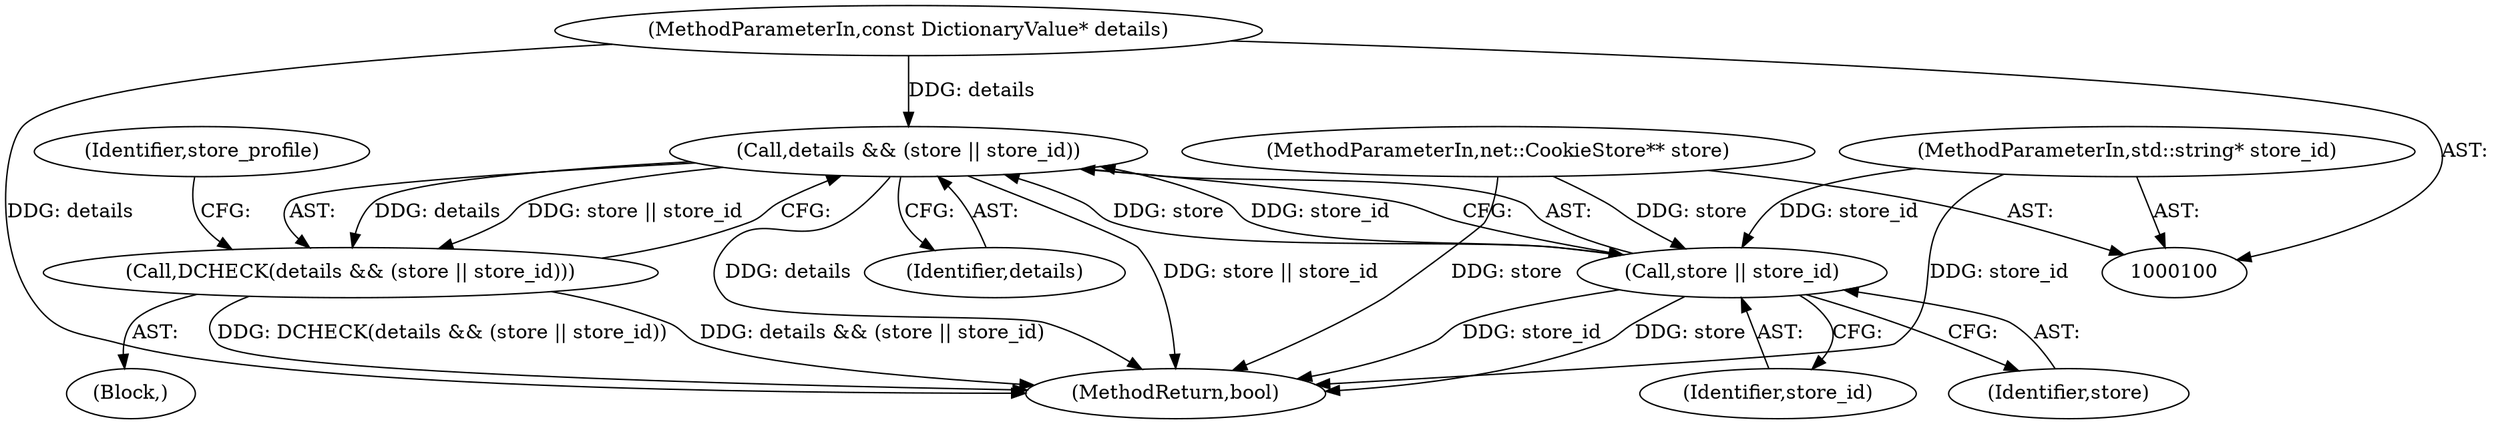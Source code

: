 digraph "0_Chrome_b7e899141194fa27d55a990e38ae8bdcc5183a90@pointer" {
"1000106" [label="(Call,details && (store || store_id))"];
"1000101" [label="(MethodParameterIn,const DictionaryValue* details)"];
"1000108" [label="(Call,store || store_id)"];
"1000102" [label="(MethodParameterIn,net::CookieStore** store)"];
"1000103" [label="(MethodParameterIn,std::string* store_id)"];
"1000105" [label="(Call,DCHECK(details && (store || store_id)))"];
"1000104" [label="(Block,)"];
"1000107" [label="(Identifier,details)"];
"1000109" [label="(Identifier,store)"];
"1000110" [label="(Identifier,store_id)"];
"1000105" [label="(Call,DCHECK(details && (store || store_id)))"];
"1000113" [label="(Identifier,store_profile)"];
"1000103" [label="(MethodParameterIn,std::string* store_id)"];
"1000106" [label="(Call,details && (store || store_id))"];
"1000101" [label="(MethodParameterIn,const DictionaryValue* details)"];
"1000177" [label="(MethodReturn,bool)"];
"1000102" [label="(MethodParameterIn,net::CookieStore** store)"];
"1000108" [label="(Call,store || store_id)"];
"1000106" -> "1000105"  [label="AST: "];
"1000106" -> "1000107"  [label="CFG: "];
"1000106" -> "1000108"  [label="CFG: "];
"1000107" -> "1000106"  [label="AST: "];
"1000108" -> "1000106"  [label="AST: "];
"1000105" -> "1000106"  [label="CFG: "];
"1000106" -> "1000177"  [label="DDG: store || store_id"];
"1000106" -> "1000177"  [label="DDG: details"];
"1000106" -> "1000105"  [label="DDG: details"];
"1000106" -> "1000105"  [label="DDG: store || store_id"];
"1000101" -> "1000106"  [label="DDG: details"];
"1000108" -> "1000106"  [label="DDG: store"];
"1000108" -> "1000106"  [label="DDG: store_id"];
"1000101" -> "1000100"  [label="AST: "];
"1000101" -> "1000177"  [label="DDG: details"];
"1000108" -> "1000109"  [label="CFG: "];
"1000108" -> "1000110"  [label="CFG: "];
"1000109" -> "1000108"  [label="AST: "];
"1000110" -> "1000108"  [label="AST: "];
"1000108" -> "1000177"  [label="DDG: store_id"];
"1000108" -> "1000177"  [label="DDG: store"];
"1000102" -> "1000108"  [label="DDG: store"];
"1000103" -> "1000108"  [label="DDG: store_id"];
"1000102" -> "1000100"  [label="AST: "];
"1000102" -> "1000177"  [label="DDG: store"];
"1000103" -> "1000100"  [label="AST: "];
"1000103" -> "1000177"  [label="DDG: store_id"];
"1000105" -> "1000104"  [label="AST: "];
"1000113" -> "1000105"  [label="CFG: "];
"1000105" -> "1000177"  [label="DDG: DCHECK(details && (store || store_id))"];
"1000105" -> "1000177"  [label="DDG: details && (store || store_id)"];
}
